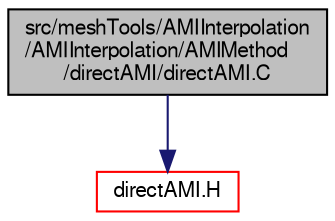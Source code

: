 digraph "src/meshTools/AMIInterpolation/AMIInterpolation/AMIMethod/directAMI/directAMI.C"
{
  bgcolor="transparent";
  edge [fontname="FreeSans",fontsize="10",labelfontname="FreeSans",labelfontsize="10"];
  node [fontname="FreeSans",fontsize="10",shape=record];
  Node0 [label="src/meshTools/AMIInterpolation\l/AMIInterpolation/AMIMethod\l/directAMI/directAMI.C",height=0.2,width=0.4,color="black", fillcolor="grey75", style="filled", fontcolor="black"];
  Node0 -> Node1 [color="midnightblue",fontsize="10",style="solid",fontname="FreeSans"];
  Node1 [label="directAMI.H",height=0.2,width=0.4,color="red",URL="$a07268.html"];
}
